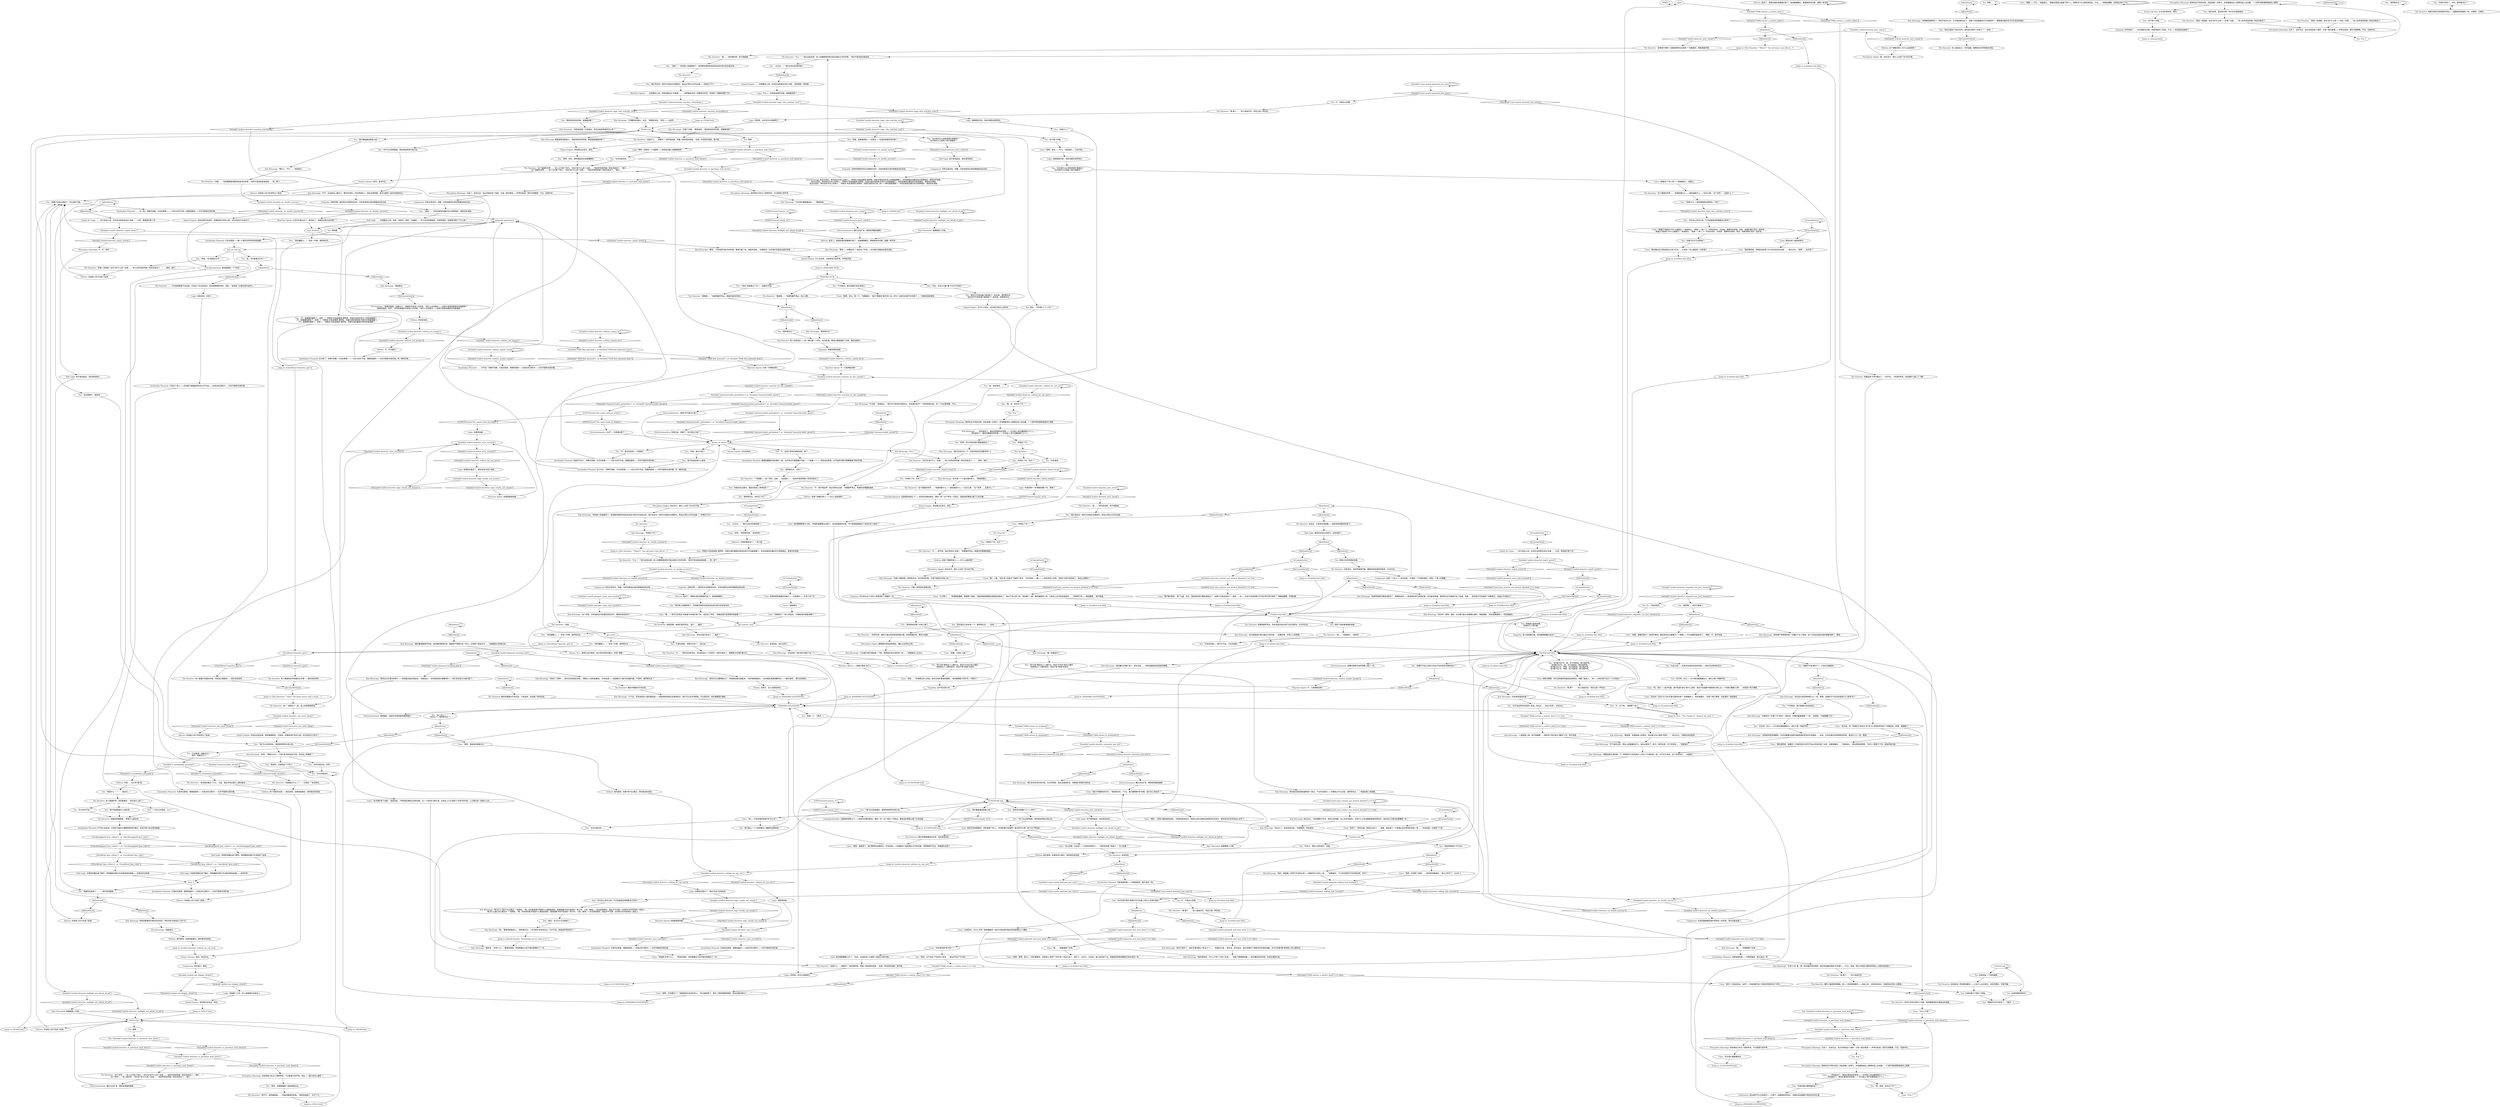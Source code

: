 # SEAFORT / DESERTER ARREST
# Arrest him finally
#
#PERCEPTION (HEARING) red check
# ==================================================
digraph G {
	  0 [label="START"];
	  1 [label="input"];
	  2 [label="You: “也许我可以让莉莉恩帮忙看着他？”\n“也许我可以让拾网人帮忙看着他？”"];
	  3 [label="You: “*但是*什么？有些事情我没弄明白，对吗？”"];
	  4 [label="IsTHCPresent(\"jamais_vu\")"];
	  5 [label="IsTHCPresent(\"jamais_vu\")", shape=diamond];
	  6 [label="!(IsTHCPresent(\"jamais_vu\"))", shape=diamond];
	  7 [label="Cuno: “是啊，其实——不行。”他挠挠头。“它会沉的。”"];
	  8 [label="Cuno: “这*的确*是个问题，”男孩说到。“坤诺真的遇到过这种问题。在一个该死的‘课本’里。当他去上什么狗屁*小学校*的时候。三只猪头和一条船什么的……”"];
	  9 [label="Drama: 大人，要想让他们相信，您必须非常有说服力，非常*清醒*。"];
	  10 [label="You: “金，他在害怕……”"];
	  11 [label="Kim Kitsuragi: 警督挫败地摇摇头。“我回来找你的时候，那里谁能看着他呢？”"];
	  12 [label="You: “*我*可以回来找你。等我把他带到分局之后。”"];
	  13 [label="You: （说到：）“你将会被送往最近的分局等候区，接受初步调查。”"];
	  14 [label="Shivers: 起风了。周围水面的寂静被打破了，海浪微微颤抖。警督继续念叨着，就像一串咒语……"];
	  15 [label="You: （说到：）“你的旅人权被暂停了。现场警员提供的信息将会成为控方的呈堂证供。”"];
	  16 [label="You: “你明白了吗？”"];
	  17 [label="You: “嘘，金！你听见了吗？”"];
	  18 [label="Logic: 但那意味着……"];
	  19 [label="Variable[\"character.habit_alcohol\"]"];
	  20 [label="Variable[\"character.habit_alcohol\"]", shape=diamond];
	  21 [label="!(Variable[\"character.habit_alcohol\"])", shape=diamond];
	  22 [label="Kim Kitsuragi: “那可能也是他感到震惊的一部分。不过你说得对——好像有点不太对劲。德罗斯先生……”他拍拍男人的肩膀。"];
	  23 [label="Kim Kitsuragi: “他的瞳孔好像扩张了。现在还是……”他检查着紧张症患者的眼睛。"];
	  24 [label="You: “他在这里待了很长时间。谁知道它陪伴了他多久？”（总结。）"];
	  25 [label="Kim Kitsuragi: “这是T-9瞄准镜，德罗斯先生。你开枪的时候，它是不是装在步枪上的？”"];
	  26 [label="Variable[\"seafort.deserter_perc_sweat\"]"];
	  27 [label="Variable[\"seafort.deserter_perc_sweat\"]", shape=diamond];
	  28 [label="!(Variable[\"seafort.deserter_perc_sweat\"])", shape=diamond];
	  29 [label="You: 等等……"];
	  30 [label="You: Variable[\"seafort.deserter_rc_perchear_wait_listen\"]"];
	  31 [label="Variable[\"seafort.deserter_rc_perchear_wait_listen\"]", shape=diamond];
	  32 [label="!(Variable[\"seafort.deserter_rc_perchear_wait_listen\"])", shape=diamond];
	  33 [label="The Deserter: “真是一场闹剧！你们*说*什么呢？这是……”老人的声音突然被一阵狂风吞没了。“……真的，我们……”"];
	  34 [label="Cuno: “哦耶，我他妈的能看见它！”"];
	  35 [label="IsCunoInParty()"];
	  36 [label="IsCunoInParty()", shape=diamond];
	  37 [label="!(IsCunoInParty())", shape=diamond];
	  38 [label="You: “也许吧。总之——它只是试着隐藏自己。退化只是一种副作用。”"];
	  39 [label="IsKimHere()"];
	  40 [label="IsKimHere()", shape=diamond];
	  41 [label="!(IsKimHere())", shape=diamond];
	  42 [label="You: “*你*可以回来接我。等你把他带回分局之后。”"];
	  43 [label="Cuno: “哦耶——不行。”他摇摇头。“那破玩意里只能塞下两个人。我猜*你*可以把他带回去，不过……”他眯起眼睛，突然意识到了什么。"];
	  44 [label="Logic: 等等！但是有一个问题啊——你回来的路上谁看着他呢？"];
	  45 [label="Cuno: 他白眼都要翻上天了。“妈的，这他妈是三头猪和一条船过河的问题……”"];
	  46 [label="Jump to: [You: \"\"No. Forget it.\" Inspect the man.\"]"];
	  47 [label="The Deserter: 他看起来*不再*激动了。一动不动。一阵海风吹来，他的塑料斗篷上下飞舞。"];
	  48 [label="IsKimHere()"];
	  49 [label="IsKimHere()", shape=diamond];
	  50 [label="!(IsKimHere())", shape=diamond];
	  51 [label="Kim Kitsuragi: 他点头回应，转向坐在木块上的男人。“伊索夫·利连诺维奇·德罗斯，你因为谋杀科尔奈上校而被逮捕了。你将会被送往最近的分局等候区，接受初步调查。”\n他点头回应，转向坐在木块上的男人。“伊索夫·利连诺维奇·德罗斯，你因为谋杀埃利斯·科顿艾尔而被逮捕了。你将会被送往最近的分局等候区，接受初步调查。”\n他点头回应，转向坐在木块上的男人。“伊索夫·利连诺维奇·德罗斯，你因为谋杀科尔奈上校——莱利而被逮捕了。你将会被送往最近的分局等候区，接受初步调查。”"];
	  52 [label="Shivers: 起风了。周围水面的寂静被打破了，海浪微微颤抖。警督继续念叨着，就像一串咒语……"];
	  53 [label="Kim Kitsuragi: “不需要你的确认，先生。”警督转向你。“现在——上船吧……”"];
	  54 [label="You: “这不是个问题。”"];
	  55 [label="Shivers: 你皮肤上的汗毛突然立了起来。"];
	  56 [label="Inland Empire: 这些话语沉甸甸的，好像来源于你的心底。你已经说过500多次了……"];
	  57 [label="Composure: 所有古怪动作，烦躁，还有他表现出来的情绪波动的总和……"];
	  58 [label="You: 什么？"];
	  59 [label="Kim Kitsuragi: “什么？”"];
	  60 [label="You: “我妻子也说过我疯了。所以我们不能……”"];
	  61 [label="Insulindian Phasmid: 胳膊和腿精妙地纠缠在一起，在芦苇丛中慢慢展开节肢，一个接着一个——然后站在那里，在可怕的沉默中挥舞着镰刀样的手臂。"];
	  62 [label="Insulindian Phasmid: ……竹节虫！你睁开双眼，它就在那里，慢慢地旋转——在绝对的沉默中——它的节肢修长而纤细。"];
	  63 [label="Reaction Speed: 不！它是神秘动物！"];
	  64 [label="Volition: 天啦……也许你*是*呢。"];
	  65 [label="The Deserter: “到底看见什么了？！一只昆虫？”他没明白。"];
	  66 [label="Electrochemistry: 精神错乱！是因为饮酒导致的精神错乱！"];
	  67 [label="You: “我在竹节虫的巢穴里找到了一些东西，德罗斯先生。”\n“我们在竹节虫的巢穴里找到了一些东西，德罗斯先生。”"];
	  68 [label="The Deserter: “看看看……”他凝视着芦苇丛，陷入沉默。"];
	  69 [label="You: “我暂时先不打扰你了。”[离开。]"];
	  70 [label="The Deserter: 他的身体一阵轻微地颤抖——之后什么也没发生。他双手颤抖，呼吸平缓。"];
	  71 [label="The Deserter: 塑料斗篷感觉很粗糙。男人一阵轻微地颤抖——除此之外，没有别的反应。他感觉自己渺小又脆弱。"];
	  72 [label="Kim Kitsuragi: “需要找医生来检查一下。希望你们分局的医疗人员比57分局的好一些。对于护士来说，这个状况有点……太超前了。”"];
	  73 [label="Jump to: [PHASMID QUESTIONS]"];
	  74 [label="Variable[\"seafort.deserter_empathy_not_just_chemical\"]"];
	  75 [label="Variable[\"seafort.deserter_empathy_not_just_chemical\"]", shape=diamond];
	  76 [label="!(Variable[\"seafort.deserter_empathy_not_just_chemical\"])", shape=diamond];
	  77 [label="Empathy: 男人轻轻颤抖着，他的眼睛被瞳孔吞没了。"];
	  78 [label="The Deserter: 没反应。只是呆呆地看着——甚至连愤怒都没有留下。"];
	  79 [label="Variable[\"seafort.passport_main_hub_reached\"]"];
	  80 [label="Variable[\"seafort.passport_main_hub_reached\"]", shape=diamond];
	  81 [label="!(Variable[\"seafort.passport_main_hub_reached\"])", shape=diamond];
	  82 [label="Cuno: “喂……”男子在你说出‘你被逮’的时候打断了你，他压低了声音：“你确定我们查清楚所有破事了？”"];
	  83 [label="The Deserter: “我……”他环顾四周，样子很困惑。"];
	  84 [label="Electrochemistry: 瞳孔也在扩张，眼珠变得越来越黑……"];
	  85 [label="IsCunoInParty()"];
	  86 [label="IsCunoInParty()", shape=diamond];
	  87 [label="!(IsCunoInParty())", shape=diamond];
	  88 [label="IsKimHere()"];
	  89 [label="IsKimHere()", shape=diamond];
	  90 [label="!(IsKimHere())", shape=diamond];
	  91 [label="Cuno: “我的意思是，他特别迷恋那个叫卡拉洁的派对女郎……”他点点头。“是啊……也许吧？”"];
	  92 [label="The Deserter: 颤抖的嘴唇像是在叹息。没有其他回应。"];
	  93 [label="You: “也许你是对的……”"];
	  94 [label="Variable[\"seafort.deserter_logic_who_watches_over\"]"];
	  95 [label="Variable[\"seafort.deserter_logic_who_watches_over\"]", shape=diamond];
	  96 [label="!(Variable[\"seafort.deserter_logic_who_watches_over\"])", shape=diamond];
	  97 [label="Cuno: 他的眼睛睁得大大的。“坤诺知道哪里出问题了。你回来接我的时候，村子里谁能看着这个该死的杀人犯呢？”"];
	  98 [label="Logic: 莉莉恩。你可以找她帮忙。"];
	  99 [label="Inland Empire: 有些事正在发生。停住。"];
	  100 [label="Perception (Hearing): 不，听！快听！"];
	  101 [label="Kim Kitsuragi: “警官——你确定吗？”他压低了声音。“也许我们还能挖出更多信息。”"];
	  102 [label="Kim Kitsuragi: “你的旅人权被暂停了。现场警员提供的信息将会成为控方的呈堂证供。我们将会在一周内为你指派法律顾问，而且必须在44天内出庭——你明白了吗？”"];
	  103 [label="Variable[\"seafort.deserter_perc_sweat\"]"];
	  104 [label="Variable[\"seafort.deserter_perc_sweat\"]", shape=diamond];
	  105 [label="!(Variable[\"seafort.deserter_perc_sweat\"])", shape=diamond];
	  106 [label="Kim Kitsuragi: “他不是一个人畜无害的老人。”警督摇摇头。"];
	  107 [label="Inland Empire: ……你想要这么说。在你还没来得及说出‘你被’，突然感到一阵厌倦……"];
	  108 [label="IsCunoInParty()"];
	  109 [label="IsCunoInParty()", shape=diamond];
	  110 [label="!(IsCunoInParty())", shape=diamond];
	  111 [label="The Deserter: “如果我不想呢？如果我想待在这里呢？”他看着你，眼里满是恐惧。"];
	  112 [label="Electrochemistry: 瞳孔也在扩张，眼珠变得越来越黑……"];
	  113 [label="Visual Calculus: 从东边吹来的风，很冷。"];
	  114 [label="You: “德罗斯先生，该走了。”"];
	  115 [label="phasmid_appearance"];
	  116 [label="Jump to: [Inland Empire: \"Beckoning you to come to it.\"]"];
	  117 [label="The Deserter: “那-那个……”老人结结巴巴。"];
	  118 [label="Kim Kitsuragi: “这也就是我们再次接近它的时候，一定要非常、非常小心的原因。”"];
	  119 [label="You: （点点头。）“我们已经问的很彻底了。”"];
	  120 [label="Cuno: “是啊，老头。等一下。”他看着你。“我们*慢慢地*离开死亡岛，好吗？这里已经差不多完事了……”他看向高射炮塔。"];
	  121 [label="Cuno: “是吗？只是说说话。当然了。你他妈都*陷入*他妈的恍惚状态了好吗。”"];
	  122 [label="Cuno: “我没看出这只昆虫是怎么帮上忙的……比如说？怎么做到的？无所谓了……”"];
	  123 [label="Cuno: 他睁大眼睛，似乎这样能帮他接受这种想法。他戳了戳老人。“哟——你有没有*见过*一只大昆虫？”"];
	  124 [label="IsKimHere()"];
	  125 [label="IsKimHere()", shape=diamond];
	  126 [label="!(IsKimHere())", shape=diamond];
	  127 [label="You: “是啊，其实，那样看起来应该挺糟糕的。”"];
	  128 [label="Logic: 莉莉恩。也许你可以找她帮忙？"];
	  129 [label="Jump to: [Untitled hub (04)]"];
	  130 [label="IsCunoInParty()"];
	  131 [label="IsCunoInParty()", shape=diamond];
	  132 [label="!(IsCunoInParty())", shape=diamond];
	  133 [label="Empathy: 你吓到他了……也许是因为沉默？他很快振作了起来。不过——他可能会怕谁呢？"];
	  134 [label="Kim Kitsuragi: “这是个问题，”警督说到。“我回来找你的时候，谁看着他呢？”"];
	  135 [label="Jump to: [TEAM hub]"];
	  136 [label="Half Light: ……你想要这么说，但是，该死的，等等！‘你被逮……’还卡在你的喉咙里，你突然想到：如果我*错过*了什么呢？"];
	  137 [label="The Deserter: “但是……”他的眼睛里满是突如其来的恐惧：“但你不是说我会被送到……呃，那个……”"];
	  138 [label="Jump to: [TEAM hub]"];
	  139 [label="You: “首先，你需要跟我一起到船那边去。”"];
	  140 [label="Jump to: [SOLO hub]"];
	  141 [label="Composure: 他在退化，很快。"];
	  142 [label="Shivers: 你皮肤上的汗毛竖了起来。"];
	  143 [label="IsCunoInParty()"];
	  144 [label="IsCunoInParty()", shape=diamond];
	  145 [label="!(IsCunoInParty())", shape=diamond];
	  146 [label="Volition: 四个简单的词语——谢天谢地。如果他能看见，那你就没有发疯。"];
	  147 [label="tell_me_tell_me"];
	  148 [label="You: “那是什么！？！”（指向它。）"];
	  149 [label="Variable[\"seafort.deserter_volition_maybe_insane\"]"];
	  150 [label="Variable[\"seafort.deserter_volition_maybe_insane\"]", shape=diamond];
	  151 [label="!(Variable[\"seafort.deserter_volition_maybe_insane\"])", shape=diamond];
	  152 [label="Untitled hub"];
	  153 [label="You: 在他的鼻子下面打个响指。"];
	  154 [label="IsKimHere()"];
	  155 [label="IsKimHere()", shape=diamond];
	  156 [label="!(IsKimHere())", shape=diamond];
	  157 [label="IsCunoInParty()"];
	  158 [label="IsCunoInParty()", shape=diamond];
	  159 [label="!(IsCunoInParty())", shape=diamond];
	  160 [label="Kim Kitsuragi: “年纪大了，而且受惊过度。”他看着他，然后是你。"];
	  161 [label="You: “也许这种*犀利*是那只竹节虫身上的什么东西引起的？”"];
	  162 [label="Inland Empire: 还*不止*如此。还记得它是怎么说的吗。"];
	  163 [label="The Deserter: 他凝视着芦苇丛。你的话语没有对他产生任何影响。也许你应该……"];
	  164 [label="You: 把奥兰治护照拿给他看。"];
	  165 [label="Variable[\"yard.cuno_armour_sea_branch_finished\"] == true"];
	  166 [label="Variable[\"yard.cuno_armour_sea_branch_finished\"] == true", shape=diamond];
	  167 [label="!(Variable[\"yard.cuno_armour_sea_branch_finished\"] == true)", shape=diamond];
	  168 [label="Kim Kitsuragi: “之后我们再仔细调查一下吧。我想我应该比他有用一些……”他朝着老人点点头。"];
	  169 [label="Endurance: 他全身的气力已经耗尽——只剩下一副脆弱的老骨头，包裹在运动服裤子和防风夹克衫里。"];
	  170 [label="Cuno: “为什么不呢？”"];
	  171 [label="Jump to: [PHASMID QUESTIONS]"];
	  172 [label="Cuno: “你的意思是*性冲动*？”"];
	  173 [label="Cuno: “是啊，是啊。因为——现在看看他。没有那么*犀利*了是不是？而且它走了，离开了。也许它，比如说，能让他坚持下去，就像我老爹靠酒精和闪电丸续命一样……”"];
	  174 [label="Insulindian Phasmid: 沉默地旋转着——节肢和触须，像头发丝一样。"];
	  175 [label="Variable[\"coast.morell_phasmid_last_seen\"]"];
	  176 [label="Variable[\"coast.morell_phasmid_last_seen\"]", shape=diamond];
	  177 [label="!(Variable[\"coast.morell_phasmid_last_seen\"])", shape=diamond];
	  178 [label="You: “也许这么多年以来，竹节虫就是这样隐匿自己的吧？”"];
	  179 [label="Logic: 他刚刚意识到，有些问题你没弄明白。"];
	  180 [label="Jump to: [CUNOTEAM hub]"];
	  181 [label="Inland Empire: 什么也没有。对他来说只有芦苇。芦苇和荒芜。"];
	  182 [label="get_more"];
	  183 [label="You: “你明白了吗，先生？”"];
	  184 [label="Reaction Speed: ……你想要这么说。你刚准备说出‘你被逮……’，突然脑后传来一阵警告的声音：你真把一切都搞清楚了吗？"];
	  185 [label="The Deserter: “我……”他环顾四周，样子很困惑。"];
	  186 [label="Volition: 这个勇敢的男人为什么会崩溃呢？"];
	  187 [label="Half Light: 他不害怕监狱。他在害怕别的……"];
	  188 [label="Jump to: [TEAM hub]"];
	  189 [label="You: “你能待在这里吗，我回内陆找人来押送你？”"];
	  190 [label="Shivers: 你皮肤上的汗毛竖了起来。"];
	  191 [label="Kim Kitsuragi: “要非常、*非常*小心，”警督低语到，然后朝着巨大的节肢动物靠近了一步……"];
	  192 [label="Inland Empire: 它在召唤你。"];
	  193 [label="You: “我不知道这是什么意思……”"];
	  194 [label="Insulindian Phasmid: 太兴奋了。你睁开双眼，它还在那里——一只巨大的竹节虫，慢慢地旋转——它的节肢修长而纤细。死一般地沉寂……"];
	  195 [label="Variable[\"seafort.deserter_volition_cannot_be\"]"];
	  196 [label="Variable[\"seafort.deserter_volition_cannot_be\"]", shape=diamond];
	  197 [label="!(Variable[\"seafort.deserter_volition_cannot_be\"])", shape=diamond];
	  198 [label="Electrochemistry: 就像对某种可怕的物质上瘾了一样。"];
	  199 [label="You: “我觉得他对那个东西上瘾了。”"];
	  200 [label="Kim Kitsuragi: 他点点头。“他的确精力充沛，而且口齿清晰。这么多年的独处，没有什么卫生保健或者是药物治疗，我本来以为情况会更糟糕一些。”"];
	  201 [label="Kim Kitsuragi: “如果坤诺把它踢进海里去了，就像他说的——那退潮会把它送回这里。这也能说得通。德罗斯先生可能把它捡了起来。或者……甚至是竹节虫做的？如果是它，这就太不可思议了……”"];
	  202 [label="Cuno: “告诉你？在你*久久地*盯着它看的时候？”他看着老人，然后看着你。“你是个疯子警察，你知道吗？坤诺喜欢。”"];
	  203 [label="Jump to: [Untitled hub (04)]"];
	  204 [label="Cuno: “喂——喂。”他在老人的鼻子下面挥了挥手。“你开的枪——嘣！——然后丢掉了证物。*昆虫*又把它捡回来了。是这么回事吗？”"];
	  205 [label="Jump to: [The Deserter: \"\"What?!\" The old man's eyes fill wi...\"]"];
	  206 [label="Composure: 所有古怪动作，烦躁，还有他表现出来的情绪波动的总和……"];
	  207 [label="Variable[\"seafort.deserter_halflight_not_afraid_of_jail\"]"];
	  208 [label="Variable[\"seafort.deserter_halflight_not_afraid_of_jail\"]", shape=diamond];
	  209 [label="!(Variable[\"seafort.deserter_halflight_not_afraid_of_jail\"])", shape=diamond];
	  210 [label="Conceptualization: 在困惑和愤怒之下——突发的旧事如新症，跟你一样？这个想法一闪而过，更紧迫的事情占据了它的位置……"];
	  211 [label="IsTHCPresent(\"jamais_vu\")"];
	  212 [label="IsTHCPresent(\"jamais_vu\")", shape=diamond];
	  213 [label="!(IsTHCPresent(\"jamais_vu\"))", shape=diamond];
	  214 [label="Reaction Speed: 之后也许就太迟了，情况变了，你确定这里已经完事了？"];
	  215 [label="Empathy: 这种恐惧，是所有无法控制的动作，还有他表现出来的情绪波动的总和……"];
	  216 [label="You: “也许你是对的……”"];
	  217 [label="The Deserter: “这个世界……”老人又打断了你们。“你们在*说*什么呢？这是……”他的声音突然被一阵狂风吞没了。“我们……”\n“这个世界……”老人重复到。“你们在*说*什么呢？这是……”他的声音突然被一阵狂风吞没了。“我们……”"];
	  218 [label="Perception (Hearing): 又来了，在你北边，自从你来到这个海岸，它就一直在那里——芦苇在低语，茎杆互相摩擦。不过，在那中间……"];
	  219 [label="Visual Calculus: 很冷。来自东边。"];
	  220 [label="Variable[\"seafort.deserter_volition_he_can_see\"]"];
	  221 [label="Variable[\"seafort.deserter_volition_he_can_see\"]", shape=diamond];
	  222 [label="!(Variable[\"seafort.deserter_volition_he_can_see\"])", shape=diamond];
	  223 [label="Insulindian Phasmid: 它真的在那里。慢慢地旋转——在绝对的沉默中——它的节肢修长而纤细。"];
	  224 [label="You: “它在那里！我看见它了！”\n“有的！我看见它了！”"];
	  225 [label="You: “德罗斯先生？”"];
	  226 [label="The Deserter: 颤抖的嘴唇似乎在叹息。只有这些。你瓦解了他的防线。"];
	  227 [label="Kim Kitsuragi: “竹节虫的出现，再加上被逮捕的压力。他在这里待了一辈子。离开这里，对于他来说……”他摇摇头。"];
	  228 [label="Jump to: [Untitled hub (04)]"];
	  229 [label="You: “它肯定有毒——那只竹节虫。它告诉我的。”"];
	  230 [label="You: “你把它弄丢了，对吗，德罗斯先生？”"];
	  231 [label="IsKimHere()"];
	  232 [label="IsKimHere()", shape=diamond];
	  233 [label="!(IsKimHere())", shape=diamond];
	  234 [label="Cuno: “你确定吗？”他小声说到。“你确定我们都查清楚了？”"];
	  235 [label="Volition: 谢天谢地。如果他可以看见，那你就没有发疯。"];
	  236 [label="IsKimHere()"];
	  237 [label="IsKimHere()", shape=diamond];
	  238 [label="!(IsKimHere())", shape=diamond];
	  239 [label="You: “不可能的。我只是跟它说说话而已。”"];
	  240 [label="You: “它就在那里，你看不见吗？”（指过去。）"];
	  241 [label="You: （点点头。）“我们已经问的很彻底了。”"];
	  242 [label="Variable[\"seafort.deserter_wc_health_success\"]"];
	  243 [label="Variable[\"seafort.deserter_wc_health_success\"]", shape=diamond];
	  244 [label="!(Variable[\"seafort.deserter_wc_health_success\"])", shape=diamond];
	  245 [label="The Deserter: “但是……”"];
	  246 [label="Logic: 不过——你回来这里的时候，谁看着他呢？"];
	  247 [label="Variable[\"seafort.deserter_inland_weary\"]"];
	  248 [label="Variable[\"seafort.deserter_inland_weary\"]", shape=diamond];
	  249 [label="!(Variable[\"seafort.deserter_inland_weary\"])", shape=diamond];
	  250 [label="Shivers: 你皮肤上的汗毛竖了起来。"];
	  251 [label="You: “我们走吧。我没有手铐，所以你在我前面走。”"];
	  252 [label="You: “德罗斯先生，你听见了吗？”"];
	  253 [label="The Deserter: “真是一场闹剧。你在*说*什么呢——内陆？这是……”老人的声音突然被一阵狂风吞没了。"];
	  254 [label="IsKimHere()"];
	  255 [label="IsKimHere()", shape=diamond];
	  256 [label="!(IsKimHere())", shape=diamond];
	  257 [label="Insulindian Phasmid: 没人可以。你睁开双眼，它还在那里——一只巨大的竹节虫，慢慢地旋转——它的节肢修长而纤细。死一般地沉寂……"];
	  258 [label="Half Light: 你感觉双腿在身下颤抖，惯用握枪的那只手本能举了起来……"];
	  259 [label="IsKimHere()"];
	  260 [label="IsKimHere()", shape=diamond];
	  261 [label="!(IsKimHere())", shape=diamond];
	  262 [label="Insulindian Phasmid: ……在一起。你睁开双眼，它还在那里——一只巨大的竹节虫，慢慢地旋转——它的节肢修长而纤细……"];
	  263 [label="Kim Kitsuragi: “德罗斯先生？”"];
	  264 [label="You: “等我一下。”[离开。]"];
	  265 [label="You: “是的。你*忘记*它在那里了。”"];
	  266 [label="Kim Kitsuragi: “现在它离开了，他似乎就没那么*有活力*了……”他望向大海。“老实说，此时此刻，我已经做好了相信任何东西的准备。也许它的确*能*影响别人的心理状态。”"];
	  267 [label="Insulindian Phasmid: 沉默地旋转着——节肢和触须，像头发丝一样。"];
	  268 [label="You: “对于他这种年纪的男人来说，他似乎……有点*失常*。冲动过头。”"];
	  269 [label="Kim Kitsuragi: “这种直觉是有根据的。长时间暴露在某种可能是神经变性的东西面前……还有，以后在接近未知物种的时候，请务必小心一些，警探。”"];
	  270 [label="Variable[\"seafort.phasmid_talking_hub_reached\"]"];
	  271 [label="Variable[\"seafort.phasmid_talking_hub_reached\"]", shape=diamond];
	  272 [label="!(Variable[\"seafort.phasmid_talking_hub_reached\"])", shape=diamond];
	  273 [label="Composure: 在给他做健康检查时发现的一些东西，现在也能说通了。"];
	  274 [label="Half Light: 最后的余烬已经熄灭。战争结束了。"];
	  275 [label="Kim Kitsuragi: “他听见我们的话了……幽灵？”"];
	  276 [label="Variable[\"seafort.deserter_phasmid_hub_left\"]"];
	  277 [label="Variable[\"seafort.deserter_phasmid_hub_left\"]", shape=diamond];
	  278 [label="!(Variable[\"seafort.deserter_phasmid_hub_left\"])", shape=diamond];
	  279 [label="Cuno: “好吧。”男孩转向他。“给他权利！”"];
	  280 [label="Cuno: “你明白了吗？”"];
	  281 [label="Variable[\"seafort.deserter_rc_perchear_wait_listen\"]"];
	  282 [label="Variable[\"seafort.deserter_rc_perchear_wait_listen\"]", shape=diamond];
	  283 [label="!(Variable[\"seafort.deserter_rc_perchear_wait_listen\"])", shape=diamond];
	  284 [label="Jump to: [seafort.deserter_volition_he_can_see]"];
	  285 [label="Volition: 谢天谢地。如果*他*可以看见，那你就没有发疯。"];
	  286 [label="Insulindian Phasmid: 它真的在那里。慢慢地旋转——在绝对的沉默中——它的节肢修长而纤细……"];
	  287 [label="Cuno: “我的意思是，就像有一只他妈的巨大的竹节虫从你背后跳了出来，说要逮捕你……”他摇摇头。“那这种狗屁事情，*任何人*都受不了的。就连坤诺也是。”"];
	  288 [label="Jump to: [Untitled hub (04)]"];
	  289 [label="Cuno: “没错……”坤诺靠近老人的脸，直勾勾地盯着他的眼睛。“他的眼睛挺*古怪*的，不是吗？”"];
	  290 [label="Jump to: [Untitled hub (04)]"];
	  291 [label="Cuno: “怎么回事？比如说——它他妈的特别大……”他轻轻地推了推老人：“怎么回事？”"];
	  292 [label="Cuno: “我不敢*相信*，那个头盔，老兄，我他妈的把它踢到海里去了，结果它又跑这里来了。或者……你——你会不会觉得是*竹节虫*把它带过来的？”他眯起眼睛，环顾四周。"];
	  293 [label="Jump to: [Untitled hub (04)]"];
	  294 [label="You: “也许你是对的……”"];
	  295 [label="You: “这不是个问题。”"];
	  296 [label="You: （转向嫌疑人。）“还有一件事，德罗斯先生……”"];
	  297 [label="TEAM hub"];
	  298 [label="Perception (Sight): 看，他在流汗，额头上出现了豆大的汗珠。"];
	  299 [label="Pain Threshold: 就像跟爱人分离。"];
	  300 [label="Kim Kitsuragi: “事实上，不行……”他挠挠头。"];
	  301 [label="You: “我最终还是疯了……”（用手抱住脑袋。）"];
	  302 [label="Jump to: [Untitled hub (04)]"];
	  303 [label="You: 不，不是这样的。"];
	  304 [label="Untitled hub (04)"];
	  305 [label="The Deserter: 他再次把目光转回到芦苇丛——就像他经常做的一样。米黄色，白条纹……"];
	  306 [label="Kim Kitsuragi: “我的意思是，为什么不呢？它有三米高……”他取下眼镜擦拭着——再次戴回去的时候，他还在凝望大海。"];
	  307 [label="The Deserter: 没有反应。他的呼吸很平缓，霎那间他显得异常苍老。80岁左右。"];
	  308 [label="Jump to: [PHASMID QUESTIONS]"];
	  309 [label="You: （转向嫌疑人。）“还有一件事，德罗斯先生……”"];
	  310 [label="You: “你明白了吗，先生？”"];
	  311 [label="The Deserter: “不……我不想。我必须待在*这里*。”他看着芦苇丛，眼里的恐惧越积越多。"];
	  312 [label="Half Light: 他不害怕监狱。他在害怕别的……"];
	  313 [label="You: 什么？"];
	  314 [label="Cuno: “也许我们都能塞进去……”"];
	  315 [label="Cuno: “是啊，还有那个狗屎……”他怜悯地看着他。“老头子受不了。太过头了。”"];
	  316 [label="Cuno: “嗯……”他看着那个生物。"];
	  317 [label="Cuno: “那我们*他妈的*为什么能看见？”他挠挠头。“或者——等一下！时间比较长。比如说，需要时间渗透，而且，如果你跟它待在一起的话……”\n“那我们*他妈的*为什么能看见？”他挠挠头。“或者——等一下！时间比较长。比如说，需要时间渗透，而且，如果你跟它待在一起的话……”"];
	  318 [label="Jump to: [Untitled hub (04)]"];
	  319 [label="You: “你的旅人权被暂停了。现场警员提供的信息将会成为控方的呈堂证供。”"];
	  320 [label="Kim Kitsuragi: “不见得。”他摇摇头。“我们可以把他护送到码头，然后我们其中一个把他带回内陆，另一个在这里等着，不过……”"];
	  321 [label="The Deserter: “……”"];
	  322 [label="Variable[\"seafort.deserter_rc_perchear_wait_listen\"]"];
	  323 [label="Variable[\"seafort.deserter_rc_perchear_wait_listen\"]", shape=diamond];
	  324 [label="!(Variable[\"seafort.deserter_rc_perchear_wait_listen\"])", shape=diamond];
	  325 [label="You: “好吧，所以你是说我们都能塞进去？”"];
	  326 [label="Kim Kitsuragi: “我能看见。”"];
	  327 [label="Electrochemistry: *或者*你只是太兴奋了。"];
	  328 [label="stick_it"];
	  329 [label="IsKimHere()"];
	  330 [label="IsKimHere()", shape=diamond];
	  331 [label="!(IsKimHere())", shape=diamond];
	  332 [label="You: “年纪大，再加上受到惊吓，没错。”"];
	  333 [label="Empathy: 这不仅仅是化学。"];
	  334 [label="Kim Kitsuragi: “我完全忘记要做笔记了。希望我还能全想起来。”他怀疑地摇摇头。“这份报告真是够要命的——*谢天谢地*，我们还有相片。”"];
	  335 [label="Composure: 这是一个老人——终归如此。不再是一个坏掉的锡兵，而是一个男人的残躯。"];
	  336 [label="Volition: 他是个勇敢的男人——为什么会崩溃呢？"];
	  337 [label="Variable[\"seafort.deserter_halflight_not_afraid_of_jail\"]"];
	  338 [label="Variable[\"seafort.deserter_halflight_not_afraid_of_jail\"]", shape=diamond];
	  339 [label="!(Variable[\"seafort.deserter_halflight_not_afraid_of_jail\"])", shape=diamond];
	  340 [label="CUNOTEAM hub"];
	  341 [label="You: “嘘，坤诺！你听见了吗？”"];
	  342 [label="IsKimHere()"];
	  343 [label="IsKimHere()", shape=diamond];
	  344 [label="!(IsKimHere())", shape=diamond];
	  345 [label="You: “是的。对于他这个年纪的人来说……他似乎有点*不对劲*。”"];
	  346 [label="Jump to: [Untitled hub (04)]"];
	  347 [label="Variable[\"yard.cuno_armour_sea_branch_finished\"] == true"];
	  348 [label="Variable[\"yard.cuno_armour_sea_branch_finished\"] == true", shape=diamond];
	  349 [label="!(Variable[\"yard.cuno_armour_sea_branch_finished\"] == true)", shape=diamond];
	  350 [label="IsCunoInParty()"];
	  351 [label="IsCunoInParty()", shape=diamond];
	  352 [label="!(IsCunoInParty())", shape=diamond];
	  353 [label="You: 不。不是这么回事。"];
	  354 [label="Jump to: [The Deserter: \"\"What?!\" The old man's eyes fill wi...\"]"];
	  355 [label="Jump to: [PHASMID HUB]"];
	  356 [label="The Deserter: “什么？！”因为这些话语，老人的眼睛里突然闪现出意料之外的恐惧。“但你不是说我会被送到……”"];
	  357 [label="The Deserter: “不，我不想这样！我必须待在这里。”他看着芦苇丛，眼里的恐惧越积越多。"];
	  358 [label="You: 首先：“空间够*三个人*吗？”"];
	  359 [label="The Deserter: “这个操蛋的世界……”他凝视着什么——谁知道是什么——在灰尘里。“这个世界……这是什么？”"];
	  360 [label="Logic: 他刚刚意识到，有些问题你没弄明白。"];
	  361 [label="Logic: 你真的把*一切*都搞清楚了吗，警探？"];
	  362 [label="Perception (Hearing): 某种完全不同的东西。听起来像一支琴弓，非常缓慢地在小提琴的弦上拉动着。一个用芦苇和蒲草做成的小提琴。"];
	  363 [label="Logic: 轮胎破了之后，他一直被困在这座岛上……"];
	  364 [label="Variable[\"seafort.orb_dinghy_clicked\"]"];
	  365 [label="Variable[\"seafort.orb_dinghy_clicked\"]", shape=diamond];
	  366 [label="!(Variable[\"seafort.orb_dinghy_clicked\"])", shape=diamond];
	  367 [label="Kim Kitsuragi: “我能看见。”"];
	  368 [label="Kim Kitsuragi: “是的。被逮捕，还有竹节虫的出现——两者的压力加在一起……”他看着你。“不过你觉得还不仅仅是这样，对吗？”"];
	  369 [label="Kim Kitsuragi: “嗯……”他看着那个生物……"];
	  370 [label="Kim Kitsuragi: “某种催产素释放机制？对瞳孔产生了影响。这个已经远远超出我的理解范围了，警探。”"];
	  371 [label="Kim Kitsuragi: “告诉你？是啊，很好。在你那*漫长*的瞪眼比赛中。我能理解。”他先是看着男人，然后看着你。"];
	  372 [label="Kim Kitsuragi: “我们应该考虑先回内陆。去寻求帮助。他在这里很安全。如果我们抓紧时间的话……”"];
	  373 [label="The Deserter: 没有回应。他又走神了。"];
	  374 [label="Variable[\"seafort.deserter_esprit_arrest\"]"];
	  375 [label="Variable[\"seafort.deserter_esprit_arrest\"]", shape=diamond];
	  376 [label="!(Variable[\"seafort.deserter_esprit_arrest\"])", shape=diamond];
	  377 [label="The Deserter: “……”"];
	  378 [label="Cuno: “但是要*非常*小心……”男孩低语到，然后朝着巨大的节肢动物靠近了一步……"];
	  379 [label="Variable[\"seafort.deserter_volition_he_can_see\"]"];
	  380 [label="Variable[\"seafort.deserter_volition_he_can_see\"]", shape=diamond];
	  381 [label="!(Variable[\"seafort.deserter_volition_he_can_see\"])", shape=diamond];
	  382 [label="The Deserter: 老人抱紧自己，寻求温暖。眼睛依旧茫然地看向内陆。"];
	  383 [label="IsKimHere()"];
	  384 [label="IsKimHere()", shape=diamond];
	  385 [label="!(IsKimHere())", shape=diamond];
	  386 [label="You: “我们都能塞进那条小船？”"];
	  387 [label="You: “不。忘了吧。”查看那个老人。"];
	  388 [label="Rhetoric: 没什么——他是打算说‘没什么’。"];
	  389 [label="You: “*你*可以回来接我。等你把他带回分局之后。”"];
	  390 [label="The Deserter: “这是什么……闹剧吗？”他环顾四周，带着一种奇怪的绝望。“这是一场该死的闹剧，我不能……”"];
	  391 [label="You: “也许我可以让莉莉恩帮忙看着他？”\n“也许我可以让拾网人帮忙看着他？”"];
	  392 [label="Variable[\"seafort.deserter_reaction_everything\"]"];
	  393 [label="Variable[\"seafort.deserter_reaction_everything\"]", shape=diamond];
	  394 [label="!(Variable[\"seafort.deserter_reaction_everything\"])", shape=diamond];
	  395 [label="Jump to: [CheckItem(\"deserter_gun\")]"];
	  396 [label="Variable[\"seafort.deserter_wc_health_success\"]"];
	  397 [label="Variable[\"seafort.deserter_wc_health_success\"]", shape=diamond];
	  398 [label="!(Variable[\"seafort.deserter_wc_health_success\"])", shape=diamond];
	  399 [label="Inland Empire: 你说出这些话语，感觉像锡制的，沉甸甸，好像来源于你的心底。你已经说过几百次了……"];
	  400 [label="Kim Kitsuragi: “我们应该先试一下。囚犯押送协议说要求两个人……”"];
	  401 [label="SOLO hub"];
	  402 [label="Half Light: 你感觉双腿在身下颤抖，惯用握枪的那只手本能地伸向枪套——去抓手枪……"];
	  403 [label="CheckEquipped(\"gun_villiers\")  or  CheckEquipped(\"gun_ruby\")"];
	  404 [label="CheckEquipped(\"gun_villiers\")  or  CheckEquipped(\"gun_ruby\")", shape=diamond];
	  405 [label="!(CheckEquipped(\"gun_villiers\")  or  CheckEquipped(\"gun_ruby\"))", shape=diamond];
	  406 [label="Insulindian Phasmid: 只有这个老人——还有那只慢慢旋转的巨大竹节虫——在绝对的沉默中——它的节肢修长而纤细……"];
	  407 [label="Insulindian Phasmid: 它还在那里——像一个展开的芦苇状壳质装置。"];
	  408 [label="Electrochemistry: 你很兴奋。快吸气，你只是太兴奋了！"];
	  409 [label="Volition: 你没有发疯。"];
	  410 [label="Kim Kitsuragi: “他进入了某种……意识活动的固定状态。”警督小心地检查着他。“好消息是——这就解决了我们的运输问题。不是吗，德罗斯先生？”"];
	  411 [label="The Deserter: 颤抖的嘴唇似乎在叹息。"];
	  412 [label="You: “在这之前——在我评估他的状态的时候——他似乎出奇地有活力。”"];
	  413 [label="Variable[\"seafort.phasmid_touching_hub\"]"];
	  414 [label="Variable[\"seafort.phasmid_touching_hub\"]", shape=diamond];
	  415 [label="!(Variable[\"seafort.phasmid_touching_hub\"])", shape=diamond];
	  416 [label="Variable[\"seafort.deserter_wc_health_success\"]"];
	  417 [label="Variable[\"seafort.deserter_wc_health_success\"]", shape=diamond];
	  418 [label="!(Variable[\"seafort.deserter_wc_health_success\"])", shape=diamond];
	  419 [label="Esprit de Corps: ……你计划这么说。在你还没来得及说出‘你被……’之前，男孩就打断了你："];
	  420 [label="Empathy: 这种恐惧——是所有无法控制的动作，还有他表现出来的情绪波动的总和……"];
	  421 [label="Composure: 所有古怪动作，烦躁，还有他表现出来的情绪波动的总和……"];
	  422 [label="Perception (Sight): 他在流汗，额头上出现了豆大的汗珠。"];
	  423 [label="Cuno: “我们不需要你的许可，”男孩转向你。“不过，我们要聊聊*船*的事。我们怎么带走他？”"];
	  424 [label="Cuno: “什么？”"];
	  425 [label="Cuno: “我能看见。”"];
	  426 [label="IsKimHere()"];
	  427 [label="IsKimHere()", shape=diamond];
	  428 [label="!(IsKimHere())", shape=diamond];
	  429 [label="The Deserter: “这是什么……闹剧吗？”他环顾四周，带着一种奇怪的绝望。“这是一场该死的闹剧，我不能……”"];
	  430 [label="Kim Kitsuragi: “试试别的？我们刚才唤回了他一下。”"];
	  431 [label="Variable[\"TASK.return_to_mainland\"]"];
	  432 [label="Variable[\"TASK.return_to_mainland\"]", shape=diamond];
	  433 [label="!(Variable[\"TASK.return_to_mainland\"])", shape=diamond];
	  434 [label="Jump to: [The Deserter: \"\"Huh?\" He leans closer with a stran...\"]"];
	  435 [label="The Deserter: “不……”他的话没有说完。他只能发出一个单音节。他的手麻木了，眼睛直勾勾地盯着它们。"];
	  436 [label="Variable[\"TASK.extract_a_motive_done\"]"];
	  437 [label="Variable[\"TASK.extract_a_motive_done\"]", shape=diamond];
	  438 [label="!(Variable[\"TASK.extract_a_motive_done\"])", shape=diamond];
	  439 [label="You: 等等……"];
	  440 [label="You: Variable[\"seafort.deserter_rc_perchear_wait_listen\"]"];
	  441 [label="Variable[\"seafort.deserter_rc_perchear_wait_listen\"]", shape=diamond];
	  442 [label="!(Variable[\"seafort.deserter_rc_perchear_wait_listen\"])", shape=diamond];
	  443 [label="You: “我们将会在一周内为你指派法律顾问，而且必须在44天内出庭——你明白了吗？”"];
	  444 [label="Variable[\"seafort.deserter_perc_sweat\"]"];
	  445 [label="Variable[\"seafort.deserter_perc_sweat\"]", shape=diamond];
	  446 [label="!(Variable[\"seafort.deserter_perc_sweat\"])", shape=diamond];
	  447 [label="Kim Kitsuragi: “也许我们都能塞进去……”警督说到。"];
	  448 [label="Variable[\"TASK.find_phasmid\"]  or Variable[\"TASK.find_phasmid_done\"]"];
	  449 [label="Variable[\"TASK.find_phasmid\"]  or Variable[\"TASK.find_phasmid_done\"]", shape=diamond];
	  450 [label="!(Variable[\"TASK.find_phasmid\"]  or Variable[\"TASK.find_phasmid_done\"])", shape=diamond];
	  451 [label="Jump to: [seafort.deserter_volition_he_can_see]"];
	  452 [label="You: “不，我没有发疯——你搞错了。”"];
	  453 [label="Insulindian Phasmid: 但是你*可以*。你睁开双眼，它还在那里——一只巨大的竹节虫，慢慢地旋转——它的节肢修长而纤细……"];
	  454 [label="Variable[\"seafort.deserter_reaction_its_the_cryptid\"]"];
	  455 [label="Variable[\"seafort.deserter_reaction_its_the_cryptid\"]", shape=diamond];
	  456 [label="!(Variable[\"seafort.deserter_reaction_its_the_cryptid\"])", shape=diamond];
	  457 [label="You: “我不知道那是什么鬼东西……”"];
	  458 [label="You: “也许吧。总之——它只是试着隐藏自己。退化只是一种副作用。”"];
	  459 [label="Jump to: [Untitled hub (04)]"];
	  460 [label="The Deserter: 一阵风吹来，塑料斗篷在他的脸庞周围扑腾。他佝偻着后背，嘴巴大张着。"];
	  461 [label="Perception (Hearing): 某种完全不同的东西。听起来像一支琴弓，非常缓慢地在小提琴的弦上拉动着。一个用芦苇和蒲草做成的小提琴。"];
	  462 [label="IsKimHere()"];
	  463 [label="IsKimHere()", shape=diamond];
	  464 [label="!(IsKimHere())", shape=diamond];
	  465 [label="Kim Kitsuragi: “你明白了吗？”"];
	  466 [label="You: （不，我需要的都有了，说吧：）“伊索夫·利连诺维奇·德罗斯，你因为谋杀科奈尔上校而被逮捕了。”\n（不，我需要的都有了，说吧：）“伊索夫·利连诺维奇·德罗斯，你因为谋杀埃利斯·科顿艾尔而被逮捕了。”\n（不，我需要的都有了，说吧：）“伊索夫·利连诺维奇·德罗斯，你因为谋杀雇佣兵莱利而被逮捕了。”"];
	  467 [label="Volition: 他是个勇敢的男人——为什么会崩溃呢？"];
	  468 [label="Conceptualization: 感觉就像是一个*咒语*。"];
	  469 [label="The Deserter: “真是一场闹剧。你在*说*什么呢——手铐？这是……”老人的声音突然被一阵狂风吞没了。"];
	  470 [label="Reaction Speed: 但是那就意味着……"];
	  471 [label="You: “金，*你*能看见它吗？！”"];
	  472 [label="Electrochemistry: 太迟了，你戒酒太晚了！"];
	  473 [label="You: “一只巨大的昆虫，小心！”"];
	  474 [label="Variable[\"seafort.phasmid_and_nest_done\"] == false"];
	  475 [label="Variable[\"seafort.phasmid_and_nest_done\"] == false", shape=diamond];
	  476 [label="!(Variable[\"seafort.phasmid_and_nest_done\"] == false)", shape=diamond];
	  477 [label="Jump to: [Untitled hub (04)]"];
	  478 [label="Jump to: [Untitled hub (04)]"];
	  479 [label="Kim Kitsuragi: “他把瞄准镜弄丢了。然后不知怎么的，它又跑到那边去了。是那个有收集癖的竹节虫帮的忙？”警督端详着你手中闪闪发亮的镜片。"];
	  480 [label="The Deserter: 沉默。甚至连叹息都没有。"];
	  481 [label="Perception (Hearing): 又来了，在你北边，自从你来到这个海岸，它就一直在那里——芦苇在低语，茎杆互相摩擦。不过，在那中间……"];
	  482 [label="Cuno: ……然后就没了。淹没在男孩的声音里——“也许船上有位置够我们三个人……”\n……然后就没了。淹没在男孩的声音里——“也许船上*有*位置够我们三个人……”"];
	  483 [label="Insulindian Phasmid: 它真的在那里。慢慢地旋转——在绝对的沉默中——它的节肢修长而纤细……"];
	  484 [label="Jump to: [Untitled hub (04)]"];
	  485 [label="Rhetoric: 你想到那些话了，一清二楚。"];
	  486 [label="The Deserter: 他似乎没有注意这个问题。海浪慢慢地拍打着南边的海堡……"];
	  487 [label="The Deserter: 老人看着他的步枪握在你手里——莫名有些惊慌……"];
	  488 [label="Empathy: 这种恐惧是所有无法控制的动作，还有他表现出来的情绪波动的总和。"];
	  489 [label="Variable[\"seafort.deserter_logic_who_watches_over\"]"];
	  490 [label="Variable[\"seafort.deserter_logic_who_watches_over\"]", shape=diamond];
	  491 [label="!(Variable[\"seafort.deserter_logic_who_watches_over\"])", shape=diamond];
	  492 [label="Inland Empire: 有些事正在发生。停住。"];
	  493 [label="You: （转向嫌疑人。）“还有一件事，德罗斯先生……”"];
	  494 [label="The Deserter: “哈？”他靠近了一些，脸上的表情很奇怪。"];
	  495 [label="Variable[\"seafort.deserter_one_more_thing\"]"];
	  496 [label="Variable[\"seafort.deserter_one_more_thing\"]", shape=diamond];
	  497 [label="!(Variable[\"seafort.deserter_one_more_thing\"])", shape=diamond];
	  498 [label="Kim Kitsuragi: “好吧，”警督点点头。“不如*我*把他送去分局，你在岛上等着呢？”"];
	  499 [label="Perception (Hearing): 又来了，在你北边，自从你来到这个海岸，它就一直在那里——芦苇在低语，茎杆互相摩擦。不过，在那中间……"];
	  500 [label="Perception (Hearing): 某种完全不同的东西。听起来像一支琴弓，非常缓慢地在小提琴的弦上拉动着。一个用芦苇和蒲草做成的小提琴。"];
	  501 [label="Logic: 如果他也看见了，那你没有*完全*发疯。"];
	  502 [label="You: “天啦，我太兴奋了……”"];
	  503 [label="The Deserter: 他看起来很困惑。“那里什么都没有。”"];
	  504 [label="You: 在他的眼前挥挥手。"];
	  505 [label="PHASMID QUESTIONS"];
	  506 [label="Kim Kitsuragi: “人类就是人类。是不是需要……神经性干预才能让*腺体*工作，我不知道……”"];
	  507 [label="Kim Kitsuragi: “瞄准镜，知道她身上的瘀伤，他对奥兰治小姐的*性情*……”他点点头。“我明白你的意思。”"];
	  508 [label="Jump to: [Untitled hub (04)]"];
	  509 [label="You: “现在我先让你休息一下，德罗斯先生。”（总结。）"];
	  510 [label="IsKimHere()"];
	  511 [label="IsKimHere()", shape=diamond];
	  512 [label="!(IsKimHere())", shape=diamond];
	  513 [label="Variable[\"seafort.deserter_wc_health_success\"]"];
	  514 [label="Variable[\"seafort.deserter_wc_health_success\"]", shape=diamond];
	  515 [label="!(Variable[\"seafort.deserter_wc_health_success\"])", shape=diamond];
	  516 [label="Pain Threshold: 就像跟爱人分离。"];
	  517 [label="You: “你是说我们都能塞进去？”"];
	  518 [label="Variable[\"seafort.deserter_logic_totally_not_insane\"]"];
	  519 [label="Variable[\"seafort.deserter_logic_totally_not_insane\"]", shape=diamond];
	  520 [label="!(Variable[\"seafort.deserter_logic_totally_not_insane\"])", shape=diamond];
	  521 [label="Variable[\"seafort.deserter_eyes_covered\"]"];
	  522 [label="Variable[\"seafort.deserter_eyes_covered\"]", shape=diamond];
	  523 [label="!(Variable[\"seafort.deserter_eyes_covered\"])", shape=diamond];
	  524 [label="IsKimHere()"];
	  525 [label="IsKimHere()", shape=diamond];
	  526 [label="!(IsKimHere())", shape=diamond];
	  527 [label="Cuno: “去他妈的，为什么不呢？那种像幽灵一样的大昆虫很可能会把你搞得乱七八糟的。”"];
	  528 [label="Cuno: 男孩在老人面前挥挥手。"];
	  529 [label="You: “伊索夫·利连诺维奇·德罗斯，你因为谋杀雇佣兵首领科顿艾尔而被逮捕了。你将会被送往最近的分局等候区，接受初步调查。”"];
	  530 [label="Shivers: 你皮肤上的汗毛突然立了起来。"];
	  531 [label="Jump to: [CUNOTEAM hub]"];
	  532 [label="You: 不。不是这么回事。"];
	  533 [label="Jump to: [themainhub]"];
	  534 [label="Electrochemistry: 瞳孔也在扩张，眼珠变得越来越黑。"];
	  535 [label="The Deserter: ……不过曷城警督不在这里。只有这个年迈的逃兵。他的黑眼睛转向你，说到：“金是谁？这里没有叫金的人。”"];
	  536 [label="Half Light: 你感觉双腿在身下颤抖，惯用握枪的那只手本能地伸向枪套——但是你并没有枪……"];
	  537 [label="Kim Kitsuragi: 你感觉警督把手搭在你的背后。然后你听见他说出了四个字："];
	  538 [label="The Deserter: 老人看着芦苇，然后看着你：“你在说什么呢？”"];
	  539 [label="You: “不，这是只该死的神秘动物，那个……”"];
	  540 [label="Volition: 不。不可能的！"];
	  541 [label="Reaction Speed: 它是一只神秘动物！"];
	  542 [label="Variable[\"seafort.deserter_volition_not_insane\"]"];
	  543 [label="Variable[\"seafort.deserter_volition_not_insane\"]", shape=diamond];
	  544 [label="!(Variable[\"seafort.deserter_volition_not_insane\"])", shape=diamond];
	  545 [label="Jump to: [Untitled hub (04)]"];
	  546 [label="You: 把陶瓷头盔给他看。\n拍拍你头上的头盔。"];
	  547 [label="Empathy: 你已经从这个可怜人那里得到了想要的一切。"];
	  548 [label="Jump to: [Untitled hub (04)]"];
	  549 [label="get_morest_cuno"];
	  550 [label="The Deserter: “什么？！”因为这些话语，老人的眼睛里突然闪现出意料之外的恐惧。“但你不是说我会被送到……呃，那个……”"];
	  551 [label="Shivers: 你皮肤上的汗毛竖了起来。"];
	  552 [label="Reaction Speed: 但是那就意味着……"];
	  553 [label="Logic: 如果他也看见了，那你*完全*没有发疯。"];
	  554 [label="IsKimHere()"];
	  555 [label="IsKimHere()", shape=diamond];
	  556 [label="!(IsKimHere())", shape=diamond];
	  557 [label="Jump to: [PHASMID QUESTIONS]"];
	  558 [label="IsKimHere()"];
	  559 [label="IsKimHere()", shape=diamond];
	  560 [label="!(IsKimHere())", shape=diamond];
	  561 [label="Cuno: “是啊，他崩溃了。我们要带他去看医生。好消息是——这就解决了船和猪头过河的问题。他哪里都不会去。他被困在这里了……”"];
	  562 [label="You: “我不能让一个小孩带着杀人嫌疑犯去警局吧。”"];
	  563 [label="The Deserter: “那-那个……”老人结结巴巴。然后又是一声叹息。"];
	  564 [label="IsKimHere()"];
	  565 [label="IsKimHere()", shape=diamond];
	  566 [label="!(IsKimHere())", shape=diamond];
	  567 [label="Kim Kitsuragi: “警官，”在你说到*逮*字的时候，警督打断了你。他低声说到。“你确定吗？也许我们还能挖出更多信息……”"];
	  568 [label="You: “我回来找你的时候，谁看着他呢？”"];
	  569 [label="Kim Kitsuragi: “你回来找我？不如我去，然后派船回来接你怎么样？”"];
	  570 [label="You: “我来吧，还是别扯个不停了。”"];
	  571 [label="Perception (Hearing): 你觉得自己听见了某种声音，不过那里只有芦苇……"];
	  572 [label="The Deserter: “我不行，我的橡皮艇……”他指向破掉的轮胎。“我的轮胎破了，充不了气。”"];
	  573 [label="Insulindian Phasmid: 它真的在那里。慢慢地旋转——在绝对的沉默中——它的节肢修长而纤细。"];
	  574 [label="You: 眨眨眼。"];
	  575 [label="You: “巨大的竹节虫！”"];
	  576 [label="PHASMID HUB"];
	  577 [label="Variable[\"TASK.extract_a_motive_done\"] == true"];
	  578 [label="Variable[\"TASK.extract_a_motive_done\"] == true", shape=diamond];
	  579 [label="!(Variable[\"TASK.extract_a_motive_done\"] == true)", shape=diamond];
	  580 [label="Kim Kitsuragi: “你确定吗？你看了它*很长*一段时间。好像你都被催眠了一样。”他想到。“你被催眠了吗？”"];
	  581 [label="Jump to: [PHASMID QUESTIONS]"];
	  582 [label="Kim Kitsuragi: “这个护照，还有海岸边浮标里的其他文件，都是你拿走的吗？”"];
	  583 [label="Jump to: [CheckItem(\"deserter_gun\")]"];
	  584 [label="Cuno: 你感觉男孩拽着你的袖子——在黑暗中——只说了四个字："];
	  585 [label="Logic: 但那意味着……"];
	  586 [label="IsKimHere()"];
	  587 [label="IsKimHere()", shape=diamond];
	  588 [label="!(IsKimHere())", shape=diamond];
	  589 [label="Variable[\"TASK.extract_a_motive_done\"] == true"];
	  590 [label="Variable[\"TASK.extract_a_motive_done\"] == true", shape=diamond];
	  591 [label="!(Variable[\"TASK.extract_a_motive_done\"] == true)", shape=diamond];
	  592 [label="IsKimHere()"];
	  593 [label="IsKimHere()", shape=diamond];
	  594 [label="!(IsKimHere())", shape=diamond];
	  595 [label="You: “他*已经*表现出了上瘾行为。而且*不仅仅*是止痛药。”\n“他表现出了上瘾的症状。而且不是*普通*的症状。”"];
	  596 [label="You: “船的空间够塞下三个人的吗？”"];
	  597 [label="Visual Calculus: 很冷。来自东边。"];
	  598 [label="Cuno: “看着这个*杀人犯*？”他指着老人，摇摇头。"];
	  599 [label="The Deserter: “这个操蛋的世界……”他凝视着什么——谁知道是什么——在灰尘里。“这个世界……这是什么？”"];
	  600 [label="Conceptualization: 在困惑和愤怒之下——突发的旧事如新症，跟你一样？这个想法一闪而过，更紧迫的事情占据了它的位置……"];
	  601 [label="Jump to: [CUNOTEAM hub]"];
	  602 [label="Variable[\"seafort.deserter_esprit_arrest\"]"];
	  603 [label="Variable[\"seafort.deserter_esprit_arrest\"]", shape=diamond];
	  604 [label="!(Variable[\"seafort.deserter_esprit_arrest\"])", shape=diamond];
	  605 [label="You: “你在害怕……”"];
	  606 [label="You: 等等……"];
	  607 [label="You: Variable[\"seafort.deserter_rc_perchear_wait_listen\"]"];
	  608 [label="Variable[\"seafort.deserter_rc_perchear_wait_listen\"]", shape=diamond];
	  609 [label="!(Variable[\"seafort.deserter_rc_perchear_wait_listen\"])", shape=diamond];
	  610 [label="You: 什么？"];
	  611 [label="Reaction Speed: 不，它是神秘动物！"];
	  612 [label="You: 轻轻地拍一下他的肩膀。"];
	  613 [label="You: “德罗斯先生？”"];
	  614 [label="You: “我觉得是因为*竹节虫*。”"];
	  615 [label="Untitled hub (04)"];
	  616 [label="Variable[\"coast.morell_phasmid_last_seen\"]"];
	  617 [label="Variable[\"coast.morell_phasmid_last_seen\"]", shape=diamond];
	  618 [label="!(Variable[\"coast.morell_phasmid_last_seen\"])", shape=diamond];
	  619 [label="Kim Kitsuragi: “嗯。”警督观察着老人。“德罗斯先生——你*曾经*有没有见过一只竹节虫，假装成芦苇的样子？”"];
	  620 [label="Kim Kitsuragi: “它有*三米*高。是一种未被发现的物种。我还没准备好相信*任何事*——不过，没错，我可以相信它拥有影响他人心理状态的能力。”"];
	  621 [label="You: “他*已经*表现出了上瘾行为。而且*不仅仅*是对止痛药。”\n“他表现出了上瘾的症状。而且不是*普通*的症状。”"];
	  622 [label="Kim Kitsuragi: “你应该对未知物种更小心一些，警探。你确定它不会对你造成什么*影响*吗？”"];
	  623 [label="You: “不可能的。我只是跟它说说话而已。”"];
	  624 [label="Kim Kitsuragi: “我完全忘记笔记的事了——希望我还能全想起来。“他摇摇头。“这份报告绝对够要命的——他们肯定会以为我们疯了。”"];
	  625 [label="Jump to: [Untitled hub (04)]"];
	  626 [label="Jump to: [CUNOTEAM hub]"];
	  627 [label="Untitled hub"];
	  628 [label="Cuno: “是啊，你也看见了？”他看着毫无反应的老人。“有点神经质了，是吗？我知道那种感觉。我也没嗑闪电丸了……”"];
	  629 [label="IsKimHere()"];
	  630 [label="IsKimHere()", shape=diamond];
	  631 [label="!(IsKimHere())", shape=diamond];
	  632 [label="Cuno: “哟，老兄——我不知道。我不知道*退化*是什么意思。我也不知道要不要离得它那么近——盯着它整整5分钟……你真是个疯子警察。”"];
	  633 [label="Variable[\"seafort.phasmid_and_nest_done\"] == false"];
	  634 [label="Variable[\"seafort.phasmid_and_nest_done\"] == false", shape=diamond];
	  635 [label="!(Variable[\"seafort.phasmid_and_nest_done\"] == false)", shape=diamond];
	  636 [label="Cuno: “哦耶，”男孩兴致勃勃地说到。“坤诺知道流浪汉。坤诺从没见过像他这样犀利的流浪汉，更别说他已经流浪这么多年了。”"];
	  637 [label="Cuno: “关于那个……”坤诺眯起眼睛，看着那个偷窥。“我和坤妮把那破玩意提到海里去了。她从尸体上拿下来，然后踹了一脚，像玩橄榄球一样。它是怎么会冲到这里来的……”他停顿下来——眯起眼睛。“我不知道。”"];
	  638 [label="You: “但是，谁看着他呢——在那边——在我回来接你的时候？”"];
	  639 [label="Inland Empire: 有些事正在发生。停住。"];
	  640 [label="Drama: 没有它，没人会相信你的。"];
	  641 [label="The Deserter: 老人看着沙地里的步枪，然后抬头看着你——莫名有些惊慌……"];
	  642 [label="Esprit de Corps: ……你计划这么说。在你还没来得及说出‘你被……’之前，警督就打断了你："];
	  643 [label="Variable[\"seafort.deserter_halflight_not_afraid_of_jail\"]"];
	  644 [label="Variable[\"seafort.deserter_halflight_not_afraid_of_jail\"]", shape=diamond];
	  645 [label="!(Variable[\"seafort.deserter_halflight_not_afraid_of_jail\"])", shape=diamond];
	  646 [label="Kim Kitsuragi: “不不，在这座岛上要花上一整天时间的。你去押送犯人，我在这里等着。我可以跟你一起护送他到码头。”"];
	  647 [label="You: “也许你是对的，好吧……”"];
	  648 [label="The Deserter: “你们在*说*什么？这是……”老人的声音突然被一阵狂风吞没了。“……真的，我们……”"];
	  649 [label="Variable[\"seafort.deserter_rc_perchear_wait_listen\"]"];
	  650 [label="Variable[\"seafort.deserter_rc_perchear_wait_listen\"]", shape=diamond];
	  651 [label="!(Variable[\"seafort.deserter_rc_perchear_wait_listen\"])", shape=diamond];
	  652 [label="Variable[\"seafort.deserter_eyes_covered\"]"];
	  653 [label="Variable[\"seafort.deserter_eyes_covered\"]", shape=diamond];
	  654 [label="!(Variable[\"seafort.deserter_eyes_covered\"])", shape=diamond];
	  655 [label="Logic: 他是对的。你疯了。"];
	  656 [label="Insulindian Phasmid: 竹节虫3米多高。它用针孔般的小眼睛直直地盯着你，还有它那小的出奇的脑袋。"];
	  657 [label="Variable[\"tc.insulindian_phasmid\"]"];
	  658 [label="Variable[\"tc.insulindian_phasmid\"]", shape=diamond];
	  659 [label="!(Variable[\"tc.insulindian_phasmid\"])", shape=diamond];
	  660 [label="You: “先生，你怎么可能*看*不见竹节虫呢？”"];
	  661 [label="The Deserter: 男人没有回应——他一直盯着一个地方，目光呆滞，眼珠从眼窝里鼓了出来，嘴巴在颤抖。"];
	  662 [label="Empathy: 带着恐惧和渴望。"];
	  663 [label="You: “这人怎么了？”\n“你怎么了，德罗斯先生？”"];
	  664 [label="You: “他跟竹节虫之间的关系会不会有些荷尔蒙的成分？”"];
	  665 [label="Kim Kitsuragi: “像一种毒品吗？”"];
	  666 [label="Kim Kitsuragi: “最后要逮捕他的时候，他的确好像很忧虑。就像他不想离开这个地方。还有那个昆虫也许……”他看着自己的笔记本。"];
	  667 [label="Cuno: “说过话，哈？你确定它没有对*你*有什么奇怪的影响吗？你看起来，好像，被催眠了。”"];
	  668 [label="Jump to: [Untitled hub (04)]"];
	  669 [label="The Deserter: “那-那个……”老人结结巴巴。然后又是一声叹息。"];
	  670 [label="IsCunoInParty()"];
	  671 [label="IsCunoInParty()", shape=diamond];
	  672 [label="!(IsCunoInParty())", shape=diamond];
	  673 [label="You: “我们将会在一周内为你指派法律顾问，而且必须在44天内出庭。”"];
	  674 [label="You: “*我*可以回来接你。等我把他带回分局之后。”"];
	  675 [label="The Deserter: “……”"];
	  676 [label="Perception (Sight): 他在流汗，额头上出现了豆大的汗珠。"];
	  677 [label="Pain Threshold: 就像跟爱人分离。"];
	  678 [label="You: “但是什么？”"];
	  679 [label="solo_decision"];
	  680 [label="You: “你明白了吗，先生？”"];
	  681 [label="You: “没必要客气，我来吧。”"];
	  682 [label="You: “我们都能塞进那条小船？”"];
	  683 [label="Perception (Hearing): 你觉得自己听见了某种声音，不过那里只有芦苇。现在——我们该怎么做呢？"];
	  684 [label="Variable[\"seafort.deserter_logic_totally_not_insane\"]"];
	  685 [label="Variable[\"seafort.deserter_logic_totally_not_insane\"]", shape=diamond];
	  686 [label="!(Variable[\"seafort.deserter_logic_totally_not_insane\"])", shape=diamond];
	  687 [label="The Deserter: “我猜你就是，右翼分子。”黑暗中传来老人的声音。“我什么也没看见——这是不是意味着我没有被逮捕？”\n“我猜你就是，同伴。”你听到黑暗中传来老人的声音。“我什么也没看见——这是不是意味着我没有被逮捕？”"];
	  688 [label="CheckItem(\"gun_villiers\")  or  CheckItem(\"gun_ruby\")"];
	  689 [label="CheckItem(\"gun_villiers\")  or  CheckItem(\"gun_ruby\")", shape=diamond];
	  690 [label="!(CheckItem(\"gun_villiers\")  or  CheckItem(\"gun_ruby\"))", shape=diamond];
	  691 [label="You: “坤诺，*你*能看见它吗？！”"];
	  692 [label="The Deserter: “告诉我你看见了什么，可恶，我在芦苇丛里什么都没看见……”"];
	  693 [label="IsTHCPresent(\"the_waste_land_of_reality\")"];
	  694 [label="IsTHCPresent(\"the_waste_land_of_reality\")", shape=diamond];
	  695 [label="!(IsTHCPresent(\"the_waste_land_of_reality\"))", shape=diamond];
	  696 [label="Variable[\"character.habit_pyrholidon\"]  or  Variable[\"character.habit_speed\"]"];
	  697 [label="Variable[\"character.habit_pyrholidon\"]  or  Variable[\"character.habit_speed\"]", shape=diamond];
	  698 [label="!(Variable[\"character.habit_pyrholidon\"]  or  Variable[\"character.habit_speed\"])", shape=diamond];
	  699 [label="The Deserter: “看看看……”他凝视着芦苇丛，看着你指向的地方。"];
	  700 [label="Kim Kitsuragi: “介于此，还有他用作小船的破轮胎——我觉得把他留在这里很安全，我们可以去寻求帮助。不过我恐怕，首先需要医疗援助。”"];
	  701 [label="You: “他*看不见*它，金。对于他来说，那只是芦苇。”\n“他*看不见*它，金。对于他来说，那只是芦苇。”\n“他*看不见*它，坤诺。对于他来说，那只是芦苇。”\n“他*看不见*它，坤诺。对于他来说，那只是芦苇。”"];
	  702 [label="The Deserter: 没有回应。"];
	  703 [label="You: “我跟竹节虫*聊过*了。它说它在摧毁他。”"];
	  704 [label="The Deserter: “我……”他看着它。“我弄丢……”"];
	  705 [label="Perception (Sight): 眼睛里的黑色逐渐褪去，瞳孔正在恢复正常。"];
	  706 [label="The Deserter: 他眨眨眼，继续盯着芦苇丛。“那个……幽灵。”"];
	  707 [label="Shivers: 起风了。周围水面的寂静被打破了，海浪微微颤抖……"];
	  708 [label="Perception (Hearing): 你觉得自己听见了某种声音，不过那里只有芦苇……"];
	  709 [label="IsKimHere()"];
	  710 [label="IsKimHere()", shape=diamond];
	  711 [label="!(IsKimHere())", shape=diamond];
	  712 [label="Jump to: [Untitled hub (04)]"];
	  713 [label="Cuno: 男孩茫然地看着你。然后是那个老人。“你他妈看不起我啊？我当然可以啊。我*可以*带他走。”"];
	  714 [label="Cuno: “呃——不如坤诺回来接*你*怎么样？”"];
	  715 [label="The Deserter: “这个操蛋的世界……”老人又打断了你们。“你在*说*什么呢？这是……”他的声音突然被一阵狂风吞没了。“我们……”\n“这个操蛋的世界……”老人又打断了你们。“你在*说*什么呢？这是……”他的声音突然被一阵狂风吞没了。“我们……”"];
	  716 [label="Jump to: [Untitled hub (04)]"];
	  717 [label="The Deserter: “那-那个……”老人结结巴巴。然后又是一声叹息。"];
	  718 [label="The Deserter: “……”"];
	  719 [label="CheckItem(\"deserter_gun\")"];
	  720 [label="CheckItem(\"deserter_gun\")", shape=diamond];
	  721 [label="!(CheckItem(\"deserter_gun\"))", shape=diamond];
	  722 [label="Half Light: 他不害怕监狱。他在害怕别的。"];
	  723 [label="Kim Kitsuragi: ……然后就没了。淹没在警督的声音里——“也许船上有位置够我们三个人……”\n……然后就没了。淹没在警督的声音里——“也许船上*有*位置够我们三个人……”"];
	  724 [label="Jump to: [TEAM hub]"];
	  725 [label="The Deserter: “一场闹剧——这个世界。这是……这是我们……”他的声音突然被一阵狂风吞没了。"];
	  726 [label="Jump to: [SOLO hub]"];
	  727 [label="Variable[\"character.habit_pyrholidon\"]  or  Variable[\"character.habit_speed\"]"];
	  728 [label="Variable[\"character.habit_pyrholidon\"]  or  Variable[\"character.habit_speed\"]", shape=diamond];
	  729 [label="!(Variable[\"character.habit_pyrholidon\"]  or  Variable[\"character.habit_speed\"])", shape=diamond];
	  730 [label="Volition: 谢天谢地。如果他能看见，那你就没有发疯。"];
	  731 [label="insane_or_booze"];
	  732 [label="You: “*现在*你能看见了吗？”（指着竹节虫）"];
	  733 [label="You: “也许这么多年以来，竹节虫就是这样隐匿自己的吧？”"];
	  734 [label="Kim Kitsuragi: “那为什么*我们*可以看见？”他想到。“哦，你的意思是不管是什么原因造成的，都是随着*时间*造成的？青少年，小孩，醉鬼——目击是短暂的。因此并不可靠。任何和它长时间待在一起的人……”\n“那为什么我们可以看见它？”他想到。“哦，你的意思是不管是什么原因造成的，都是随着*时间*造成的？青少年，小孩，醉鬼——目击是短暂的。因此并不可靠。任何和它长时间待在一起的人……”"];
	  735 [label="You: “就好像……他对它着迷了。”"];
	  736 [label="Kim Kitsuragi: “你的意思是信息素？”"];
	  737 [label="You: 把拆下来的瞄准镜给他看。"];
	  738 [label="Cuno: “他老了，受惊过度。坤诺见过这个……就像，疯狂灌了一大堆酒之后的坤诺的老爹一样……”他话说到一半就停了下来。"];
	  739 [label="Cuno: “就像，闪电丸上瘾？”"];
	  740 [label="Cuno: “哇哦，就像恋爱吗？”男孩盯着你。看起来他在试着解决一个难题——不过他瞬间就放弃了。“哦耶，不，我不知道……”"];
	  741 [label="Jump to: [Untitled hub (04)]"];
	  742 [label="You: “你就*忘记*它在那里了。”"];
	  0 -> 0
	  1 -> 436
	  2 -> 598
	  3 -> 96
	  4 -> 4
	  4 -> 5
	  5 -> 600
	  6 -> 601
	  7 -> 179
	  8 -> 429
	  9 -> 581
	  10 -> 357
	  11 -> 492
	  12 -> 498
	  13 -> 136
	  14 -> 14
	  15 -> 718
	  16 -> 321
	  17 -> 58
	  18 -> 652
	  19 -> 19
	  19 -> 20
	  20 -> 65
	  21 -> 731
	  22 -> 702
	  23 -> 333
	  24 -> 87
	  25 -> 480
	  26 -> 26
	  26 -> 27
	  27 -> 83
	  28 -> 312
	  29 -> 29
	  30 -> 30
	  30 -> 31
	  31 -> 281
	  32 -> 281
	  33 -> 551
	  34 -> 285
	  35 -> 35
	  35 -> 36
	  36 -> 738
	  37 -> 486
	  38 -> 632
	  39 -> 40
	  39 -> 39
	  40 -> 199
	  41 -> 636
	  42 -> 713
	  43 -> 43
	  44 -> 93
	  45 -> 429
	  46 -> 387
	  47 -> 227
	  48 -> 48
	  48 -> 49
	  49 -> 642
	  50 -> 107
	  51 -> 356
	  52 -> 101
	  53 -> 297
	  54 -> 133
	  55 -> 60
	  56 -> 468
	  57 -> 13
	  58 -> 362
	  59 -> 648
	  60 -> 262
	  61 -> 114
	  62 -> 115
	  63 -> 454
	  64 -> 148
	  65 -> 146
	  66 -> 731
	  67 -> 162
	  68 -> 329
	  70 -> 153
	  71 -> 153
	  72 -> 302
	  73 -> 505
	  74 -> 74
	  74 -> 75
	  75 -> 303
	  75 -> 735
	  76 -> 712
	  77 -> 477
	  78 -> 274
	  79 -> 80
	  79 -> 79
	  80 -> 582
	  81 -> 167
	  82 -> 549
	  83 -> 673
	  84 -> 423
	  85 -> 85
	  85 -> 86
	  86 -> 119
	  87 -> 382
	  88 -> 88
	  88 -> 89
	  89 -> 666
	  90 -> 628
	  91 -> 288
	  92 -> 561
	  93 -> 715
	  94 -> 94
	  94 -> 95
	  95 -> 638
	  95 -> 295
	  96 -> 178
	  97 -> 98
	  98 -> 531
	  99 -> 97
	  100 -> 187
	  101 -> 181
	  102 -> 675
	  103 -> 104
	  103 -> 103
	  104 -> 534
	  105 -> 722
	  106 -> 359
	  107 -> 246
	  108 -> 108
	  108 -> 109
	  109 -> 419
	  110 -> 106
	  111 -> 185
	  112 -> 401
	  113 -> 54
	  114 -> 725
	  115 -> 147
	  115 -> 574
	  116 -> 191
	  117 -> 71
	  118 -> 545
	  119 -> 279
	  121 -> 37
	  122 -> 288
	  123 -> 669
	  124 -> 124
	  124 -> 125
	  125 -> 21
	  126 -> 291
	  127 -> 715
	  128 -> 134
	  129 -> 615
	  130 -> 130
	  130 -> 131
	  131 -> 204
	  132 -> 434
	  133 -> 533
	  134 -> 390
	  135 -> 297
	  136 -> 679
	  137 -> 396
	  138 -> 297
	  139 -> 572
	  140 -> 401
	  141 -> 364
	  142 -> 60
	  143 -> 144
	  143 -> 143
	  144 -> 584
	  145 -> 687
	  146 -> 219
	  147 -> 691
	  147 -> 301
	  147 -> 471
	  148 -> 538
	  149 -> 149
	  149 -> 150
	  150 -> 62
	  151 -> 611
	  152 -> 152
	  152 -> 504
	  152 -> 612
	  153 -> 69
	  154 -> 154
	  154 -> 155
	  155 -> 410
	  156 -> 156
	  157 -> 157
	  157 -> 158
	  158 -> 528
	  159 -> 224
	  160 -> 627
	  161 -> 524
	  162 -> 416
	  163 -> 304
	  164 -> 307
	  165 -> 165
	  165 -> 166
	  166 -> 200
	  167 -> 548
	  168 -> 459
	  169 -> 308
	  170 -> 32
	  171 -> 505
	  172 -> 345
	  172 -> 45
	  173 -> 346
	  174 -> 527
	  175 -> 176
	  175 -> 175
	  176 -> 177
	  176 -> 353
	  177 -> 741
	  178 -> 317
	  179 -> 2
	  180 -> 340
	  181 -> 355
	  182 -> 240
	  182 -> 296
	  183 -> 357
	  184 -> 392
	  185 -> 15
	  186 -> 298
	  187 -> 643
	  188 -> 297
	  189 -> 252
	  190 -> 60
	  193 -> 257
	  194 -> 115
	  195 -> 195
	  195 -> 196
	  196 -> 448
	  197 -> 63
	  198 -> 151
	  199 -> 558
	  200 -> 160
	  201 -> 548
	  202 -> 508
	  203 -> 615
	  204 -> 480
	  205 -> 550
	  206 -> 51
	  207 -> 208
	  207 -> 207
	  208 -> 677
	  209 -> 52
	  210 -> 99
	  211 -> 211
	  211 -> 212
	  212 -> 209
	  213 -> 99
	  214 -> 679
	  215 -> 13
	  216 -> 216
	  217 -> 112
	  218 -> 610
	  219 -> 141
	  220 -> 220
	  220 -> 221
	  221 -> 17
	  222 -> 501
	  223 -> 190
	  224 -> 657
	  225 -> 225
	  226 -> 505
	  227 -> 72
	  228 -> 615
	  229 -> 629
	  230 -> 305
	  231 -> 232
	  231 -> 231
	  232 -> 479
	  233 -> 350
	  234 -> 549
	  235 -> 284
	  236 -> 236
	  236 -> 237
	  237 -> 226
	  238 -> 287
	  239 -> 120
	  240 -> 435
	  241 -> 50
	  242 -> 242
	  242 -> 243
	  243 -> 488
	  244 -> 205
	  245 -> 9
	  245 -> 182
	  246 -> 489
	  247 -> 248
	  247 -> 247
	  248 -> 361
	  249 -> 183
	  250 -> 60
	  251 -> 469
	  252 -> 725
	  253 -> 218
	  254 -> 256
	  254 -> 255
	  255 -> 367
	  256 -> 535
	  257 -> 115
	  258 -> 328
	  259 -> 260
	  259 -> 261
	  260 -> 537
	  261 -> 142
	  262 -> 115
	  263 -> 661
	  264 -> 431
	  265 -> 619
	  266 -> 306
	  267 -> 620
	  268 -> 577
	  269 -> 478
	  270 -> 272
	  270 -> 271
	  271 -> 161
	  272 -> 416
	  273 -> 615
	  274 -> 592
	  275 -> 373
	  276 -> 277
	  276 -> 278
	  278 -> 586
	  279 -> 485
	  280 -> 377
	  281 -> 282
	  281 -> 283
	  282 -> 481
	  283 -> 708
	  284 -> 379
	  285 -> 379
	  286 -> 378
	  287 -> 72
	  288 -> 615
	  289 -> 333
	  290 -> 615
	  291 -> 702
	  292 -> 484
	  293 -> 304
	  294 -> 715
	  295 -> 7
	  296 -> 719
	  297 -> 389
	  297 -> 358
	  297 -> 391
	  297 -> 682
	  297 -> 11
	  297 -> 439
	  298 -> 444
	  299 -> 401
	  300 -> 137
	  301 -> 259
	  302 -> 615
	  303 -> 76
	  304 -> 737
	  304 -> 546
	  304 -> 163
	  304 -> 509
	  305 -> 230
	  306 -> 545
	  307 -> 335
	  308 -> 505
	  309 -> 583
	  310 -> 311
	  311 -> 336
	  312 -> 337
	  313 -> 461
	  314 -> 626
	  315 -> 270
	  316 -> 173
	  317 -> 742
	  318 -> 304
	  319 -> 82
	  320 -> 245
	  321 -> 680
	  321 -> 605
	  322 -> 323
	  322 -> 324
	  323 -> 499
	  324 -> 571
	  325 -> 400
	  326 -> 730
	  327 -> 731
	  328 -> 301
	  328 -> 223
	  329 -> 330
	  329 -> 331
	  330 -> 263
	  331 -> 613
	  332 -> 235
	  333 -> 73
	  334 -> 640
	  335 -> 510
	  336 -> 422
	  337 -> 338
	  337 -> 339
	  338 -> 516
	  339 -> 423
	  340 -> 1
	  340 -> 674
	  340 -> 386
	  340 -> 41
	  340 -> 596
	  340 -> 28
	  341 -> 424
	  342 -> 344
	  342 -> 343
	  343 -> 622
	  344 -> 667
	  345 -> 589
	  346 -> 615
	  347 -> 348
	  347 -> 349
	  348 -> 292
	  349 -> 637
	  350 -> 352
	  350 -> 351
	  351 -> 203
	  352 -> 293
	  353 -> 717
	  354 -> 356
	  355 -> 576
	  356 -> 241
	  357 -> 467
	  358 -> 320
	  359 -> 210
	  360 -> 678
	  361 -> 213
	  362 -> 723
	  363 -> 639
	  364 -> 365
	  364 -> 366
	  365 -> 363
	  366 -> 639
	  367 -> 145
	  368 -> 270
	  369 -> 267
	  370 -> 477
	  371 -> 508
	  373 -> 430
	  374 -> 376
	  374 -> 375
	  375 -> 233
	  376 -> 81
	  377 -> 310
	  379 -> 380
	  379 -> 381
	  380 -> 585
	  381 -> 553
	  383 -> 384
	  383 -> 385
	  384 -> 159
	  385 -> 34
	  386 -> 6
	  387 -> 46
	  388 -> 180
	  389 -> 646
	  390 -> 492
	  391 -> 105
	  392 -> 393
	  392 -> 394
	  393 -> 679
	  394 -> 135
	  395 -> 719
	  396 -> 397
	  396 -> 398
	  397 -> 214
	  398 -> 56
	  399 -> 12
	  400 -> 648
	  401 -> 138
	  401 -> 250
	  401 -> 188
	  401 -> 606
	  402 -> 328
	  403 -> 404
	  403 -> 405
	  404 -> 258
	  405 -> 688
	  406 -> 191
	  407 -> 147
	  408 -> 731
	  409 -> 542
	  410 -> 411
	  411 -> 700
	  412 -> 38
	  413 -> 414
	  413 -> 415
	  414 -> 334
	  415 -> 624
	  416 -> 417
	  416 -> 418
	  417 -> 273
	  418 -> 615
	  419 -> 374
	  420 -> 707
	  421 -> 707
	  422 -> 25
	  423 -> 340
	  424 -> 32
	  425 -> 234
	  426 -> 427
	  426 -> 428
	  427 -> 370
	  428 -> 740
	  429 -> 98
	  430 -> 459
	  431 -> 432
	  431 -> 433
	  433 -> 276
	  434 -> 494
	  435 -> 388
	  436 -> 437
	  436 -> 438
	  437 -> 564
	  438 -> 47
	  439 -> 440
	  440 -> 441
	  440 -> 442
	  441 -> 322
	  442 -> 322
	  443 -> 184
	  444 -> 445
	  444 -> 446
	  445 -> 111
	  446 -> 186
	  447 -> 724
	  448 -> 449
	  448 -> 450
	  449 -> 541
	  450 -> 62
	  451 -> 219
	  452 -> 453
	  453 -> 115
	  454 -> 456
	  454 -> 455
	  455 -> 696
	  456 -> 727
	  457 -> 503
	  458 -> 269
	  459 -> 304
	  460 -> 705
	  461 -> 482
	  462 -> 464
	  462 -> 463
	  463 -> 616
	  464 -> 174
	  465 -> 244
	  466 -> 494
	  467 -> 676
	  468 -> 12
	  469 -> 218
	  470 -> 652
	  471 -> 254
	  472 -> 731
	  473 -> 503
	  474 -> 475
	  474 -> 476
	  475 -> 369
	  476 -> 266
	  477 -> 615
	  478 -> 615
	  479 -> 24
	  480 -> 547
	  481 -> 313
	  482 -> 517
	  482 -> 341
	  483 -> 378
	  484 -> 304
	  485 -> 529
	  486 -> 170
	  487 -> 132
	  488 -> 51
	  489 -> 490
	  489 -> 491
	  490 -> 568
	  490 -> 53
	  491 -> 360
	  492 -> 127
	  493 -> 395
	  494 -> 495
	  495 -> 496
	  495 -> 497
	  496 -> 399
	  497 -> 55
	  498 -> 570
	  498 -> 647
	  499 -> 57
	  500 -> 113
	  500 -> 251
	  501 -> 684
	  502 -> 193
	  503 -> 656
	  504 -> 69
	  505 -> 264
	  505 -> 66
	  505 -> 663
	  506 -> 227
	  507 -> 227
	  508 -> 615
	  509 -> 460
	  510 -> 512
	  510 -> 511
	  511 -> 78
	  512 -> 459
	  513 -> 514
	  513 -> 515
	  514 -> 420
	  515 -> 421
	  516 -> 423
	  517 -> 169
	  518 -> 520
	  518 -> 519
	  519 -> 552
	  520 -> 521
	  521 -> 522
	  521 -> 523
	  522 -> 483
	  523 -> 286
	  524 -> 525
	  524 -> 526
	  525 -> 474
	  526 -> 633
	  527 -> 346
	  528 -> 91
	  529 -> 550
	  530 -> 60
	  531 -> 340
	  532 -> 563
	  534 -> 52
	  535 -> 655
	  536 -> 328
	  537 -> 326
	  538 -> 457
	  538 -> 473
	  538 -> 575
	  539 -> 61
	  540 -> 194
	  541 -> 454
	  542 -> 544
	  542 -> 543
	  543 -> 448
	  544 -> 540
	  545 -> 615
	  546 -> 77
	  547 -> 625
	  548 -> 304
	  549 -> 309
	  549 -> 118
	  550 -> 513
	  551 -> 60
	  552 -> 521
	  553 -> 518
	  554 -> 555
	  554 -> 556
	  555 -> 368
	  556 -> 315
	  557 -> 505
	  558 -> 560
	  558 -> 559
	  559 -> 665
	  560 -> 739
	  561 -> 505
	  562 -> 715
	  563 -> 716
	  564 -> 565
	  564 -> 566
	  565 -> 354
	  566 -> 129
	  567 -> 181
	  568 -> 569
	  569 -> 390
	  570 -> 216
	  571 -> 447
	  572 -> 140
	  573 -> 190
	  574 -> 407
	  575 -> 503
	  576 -> 660
	  576 -> 732
	  576 -> 68
	  576 -> 239
	  577 -> 578
	  577 -> 579
	  578 -> 507
	  579 -> 506
	  580 -> 458
	  581 -> 505
	  582 -> 706
	  583 -> 719
	  584 -> 425
	  585 -> 521
	  586 -> 587
	  586 -> 588
	  587 -> 372
	  588 -> 84
	  589 -> 590
	  589 -> 591
	  590 -> 90
	  591 -> 121
	  592 -> 593
	  592 -> 594
	  593 -> 164
	  594 -> 670
	  595 -> 289
	  596 -> 42
	  597 -> 530
	  598 -> 599
	  599 -> 3
	  600 -> 601
	  601 -> 340
	  602 -> 603
	  602 -> 604
	  603 -> 100
	  604 -> 567
	  605 -> 110
	  606 -> 607
	  607 -> 608
	  607 -> 609
	  608 -> 649
	  609 -> 649
	  610 -> 500
	  611 -> 454
	  612 -> 70
	  613 -> 661
	  614 -> 554
	  615 -> 228
	  615 -> 198
	  615 -> 23
	  615 -> 664
	  615 -> 412
	  615 -> 701
	  615 -> 703
	  616 -> 617
	  616 -> 618
	  617 -> 532
	  617 -> 733
	  618 -> 668
	  619 -> 116
	  620 -> 117
	  621 -> 22
	  622 -> 458
	  622 -> 623
	  623 -> 580
	  624 -> 8
	  625 -> 304
	  626 -> 340
	  627 -> 332
	  627 -> 614
	  628 -> 557
	  629 -> 630
	  629 -> 631
	  630 -> 371
	  631 -> 201
	  632 -> 202
	  633 -> 634
	  633 -> 635
	  634 -> 316
	  635 -> 172
	  636 -> 160
	  637 -> 484
	  638 -> 44
	  639 -> 726
	  640 -> 581
	  641 -> 132
	  642 -> 602
	  643 -> 644
	  643 -> 645
	  644 -> 299
	  645 -> 401
	  646 -> 681
	  646 -> 215
	  647 -> 216
	  648 -> 249
	  649 -> 650
	  649 -> 651
	  650 -> 217
	  651 -> 683
	  652 -> 653
	  652 -> 654
	  653 -> 222
	  654 -> 573
	  655 -> 406
	  656 -> 403
	  657 -> 658
	  657 -> 659
	  658 -> 692
	  659 -> 64
	  660 -> 67
	  661 -> 662
	  662 -> 197
	  663 -> 383
	  664 -> 709
	  665 -> 621
	  666 -> 413
	  667 -> 37
	  667 -> 238
	  668 -> 615
	  669 -> 290
	  670 -> 672
	  670 -> 671
	  671 -> 347
	  672 -> 318
	  673 -> 280
	  674 -> 714
	  675 -> 465
	  676 -> 102
	  677 -> 52
	  678 -> 10
	  679 -> 466
	  679 -> 493
	  680 -> 110
	  681 -> 216
	  682 -> 300
	  683 -> 139
	  684 -> 685
	  684 -> 686
	  685 -> 470
	  686 -> 652
	  687 -> 409
	  688 -> 689
	  688 -> 690
	  689 -> 402
	  690 -> 536
	  691 -> 33
	  692 -> 146
	  693 -> 694
	  693 -> 695
	  694 -> 472
	  695 -> 18
	  696 -> 697
	  696 -> 698
	  697 -> 327
	  698 -> 693
	  699 -> 329
	  700 -> 505
	  701 -> 123
	  702 -> 462
	  703 -> 342
	  704 -> 229
	  705 -> 168
	  706 -> 275
	  707 -> 319
	  708 -> 314
	  709 -> 710
	  709 -> 711
	  710 -> 736
	  711 -> 171
	  712 -> 615
	  713 -> 92
	  713 -> 126
	  714 -> 562
	  714 -> 294
	  715 -> 597
	  716 -> 615
	  717 -> 128
	  718 -> 443
	  719 -> 720
	  719 -> 721
	  720 -> 487
	  721 -> 641
	  722 -> 206
	  723 -> 16
	  723 -> 325
	  724 -> 297
	  725 -> 189
	  726 -> 401
	  727 -> 728
	  727 -> 729
	  728 -> 408
	  729 -> 731
	  730 -> 451
	  731 -> 192
	  731 -> 452
	  731 -> 502
	  731 -> 539
	  731 -> 59
	  732 -> 699
	  733 -> 734
	  734 -> 265
	  735 -> 426
	  736 -> 387
	  736 -> 268
	  737 -> 704
	  738 -> 627
	  739 -> 595
	  740 -> 477
	  741 -> 615
	  742 -> 122
}

